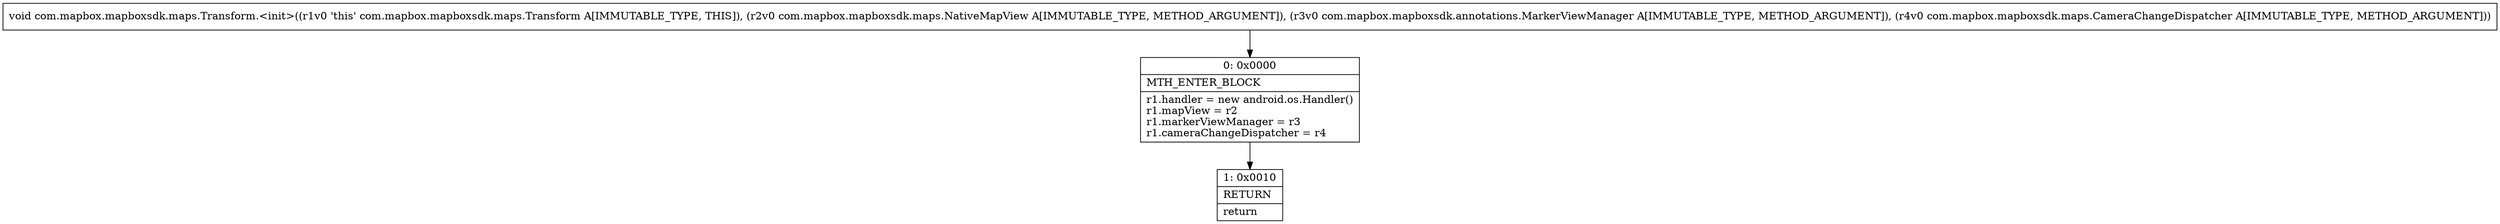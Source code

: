 digraph "CFG forcom.mapbox.mapboxsdk.maps.Transform.\<init\>(Lcom\/mapbox\/mapboxsdk\/maps\/NativeMapView;Lcom\/mapbox\/mapboxsdk\/annotations\/MarkerViewManager;Lcom\/mapbox\/mapboxsdk\/maps\/CameraChangeDispatcher;)V" {
Node_0 [shape=record,label="{0\:\ 0x0000|MTH_ENTER_BLOCK\l|r1.handler = new android.os.Handler()\lr1.mapView = r2\lr1.markerViewManager = r3\lr1.cameraChangeDispatcher = r4\l}"];
Node_1 [shape=record,label="{1\:\ 0x0010|RETURN\l|return\l}"];
MethodNode[shape=record,label="{void com.mapbox.mapboxsdk.maps.Transform.\<init\>((r1v0 'this' com.mapbox.mapboxsdk.maps.Transform A[IMMUTABLE_TYPE, THIS]), (r2v0 com.mapbox.mapboxsdk.maps.NativeMapView A[IMMUTABLE_TYPE, METHOD_ARGUMENT]), (r3v0 com.mapbox.mapboxsdk.annotations.MarkerViewManager A[IMMUTABLE_TYPE, METHOD_ARGUMENT]), (r4v0 com.mapbox.mapboxsdk.maps.CameraChangeDispatcher A[IMMUTABLE_TYPE, METHOD_ARGUMENT])) }"];
MethodNode -> Node_0;
Node_0 -> Node_1;
}

